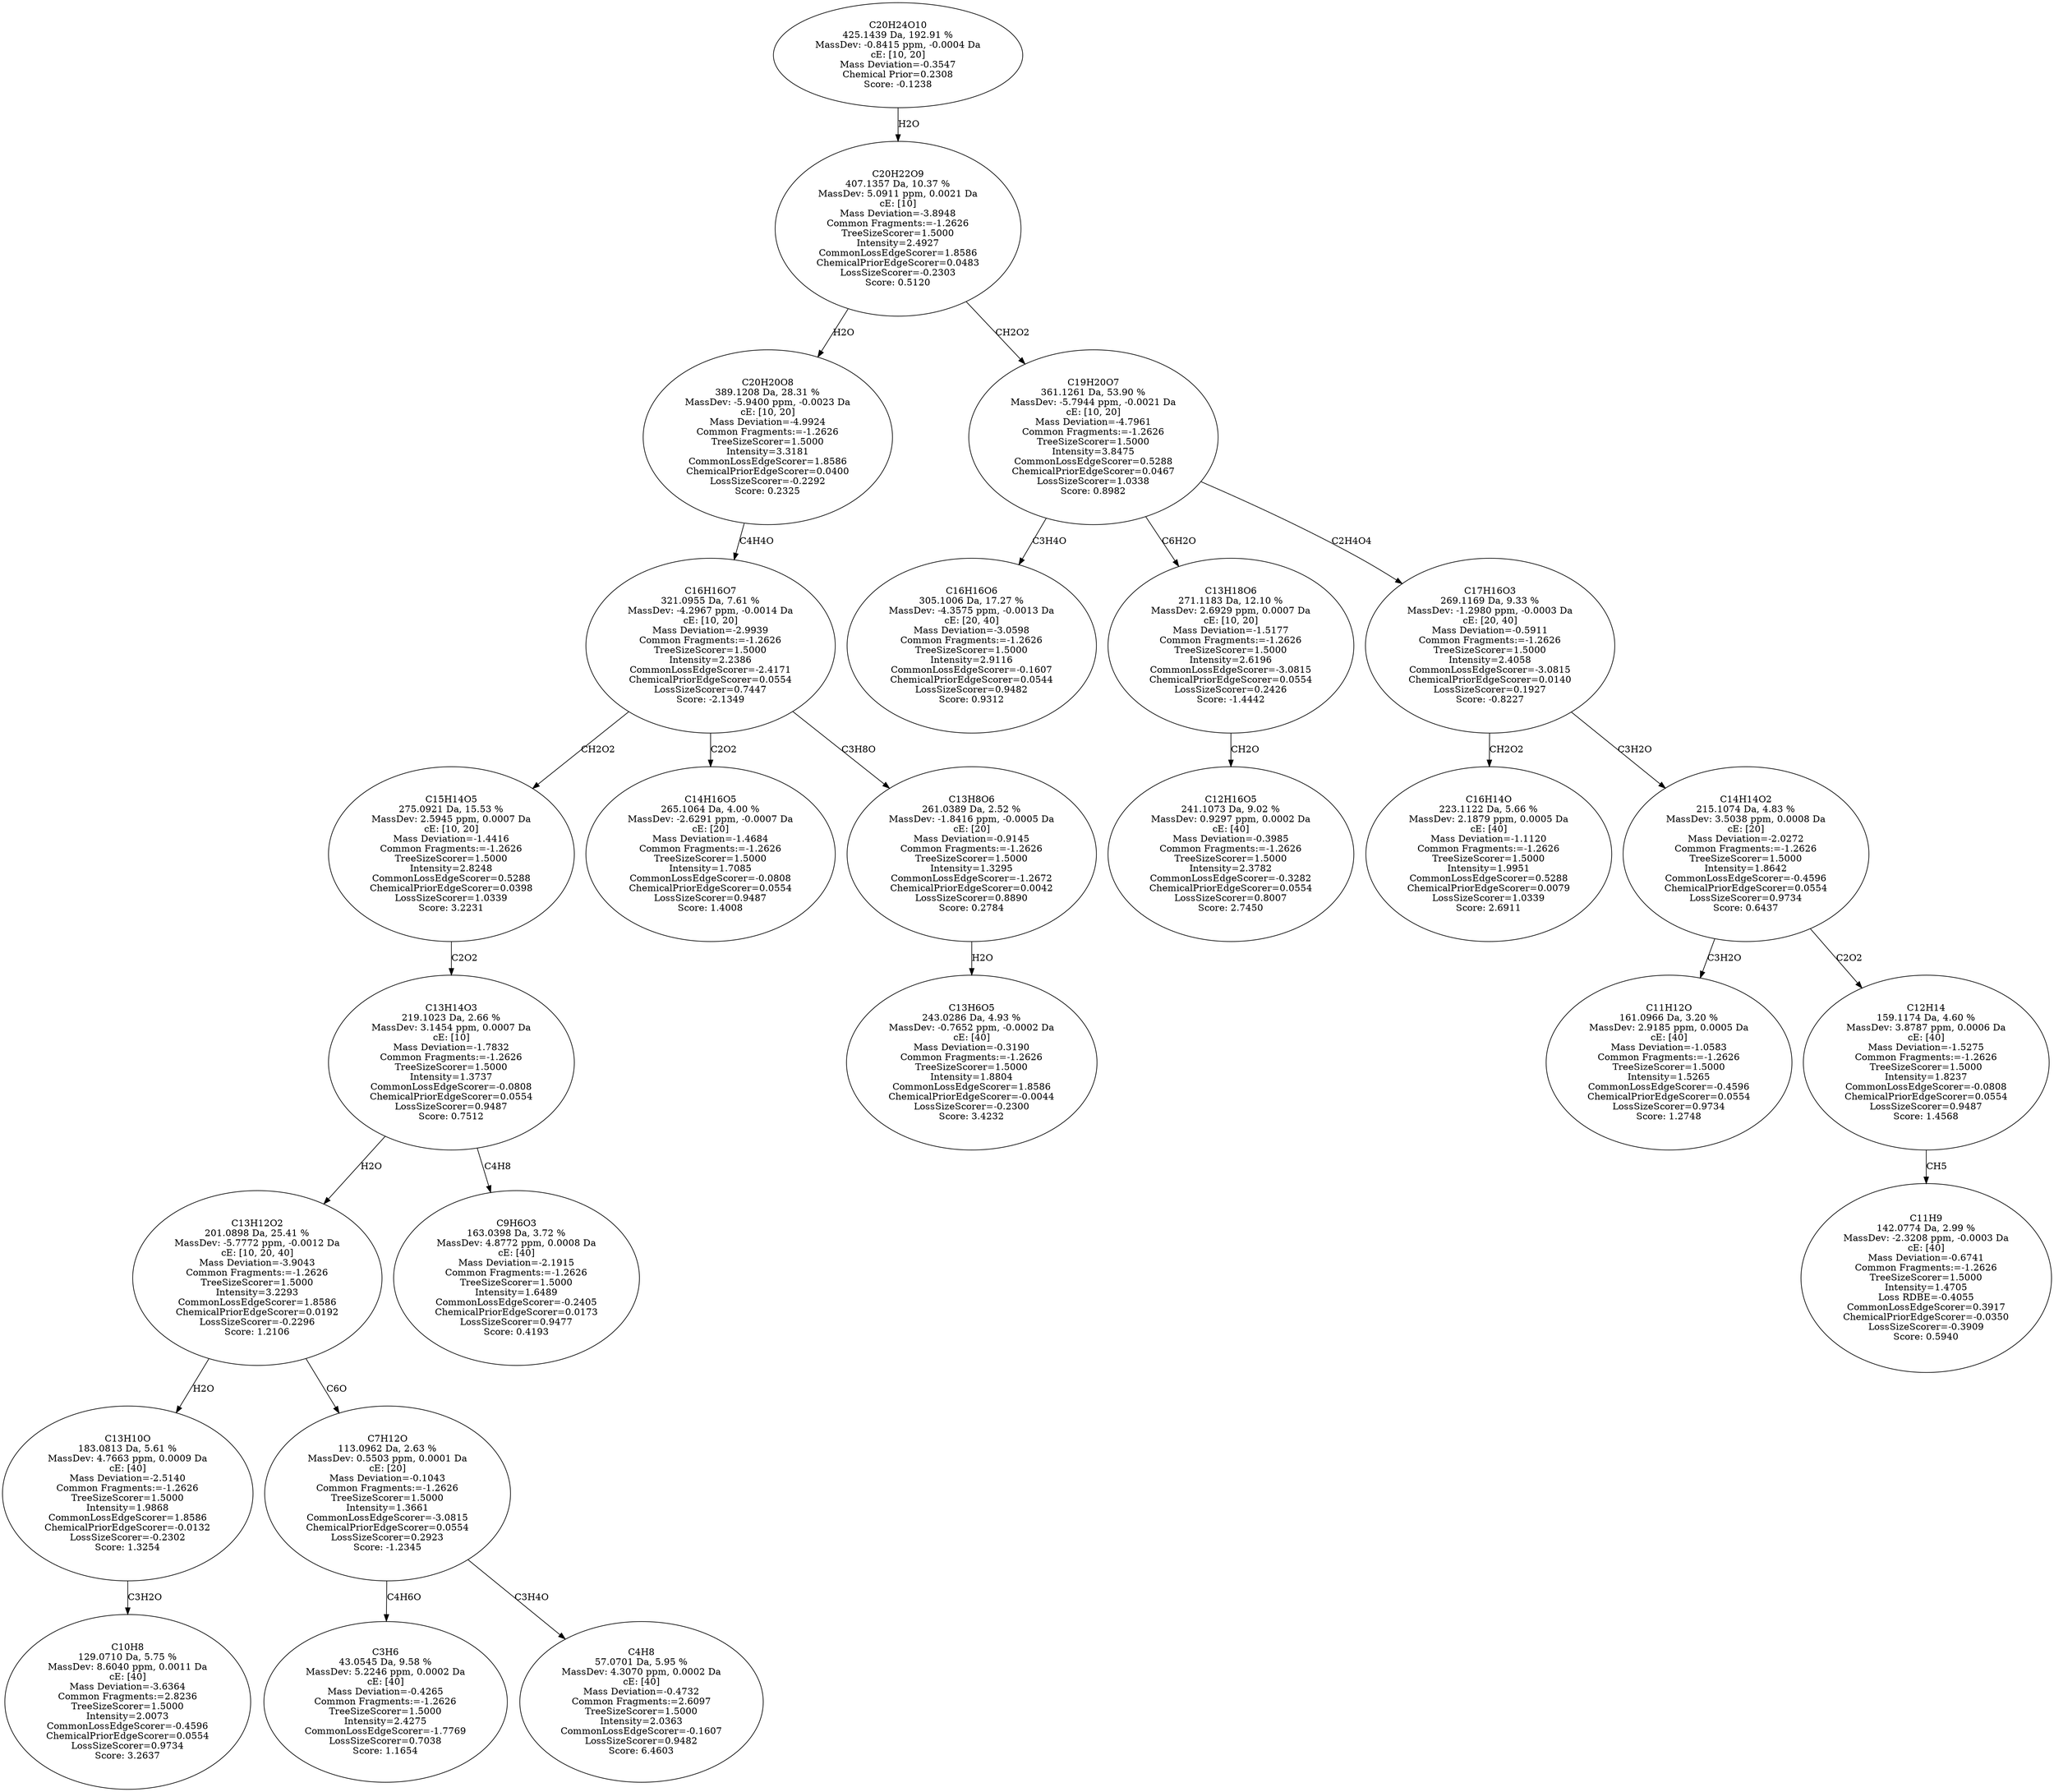 strict digraph {
v1 [label="C10H8\n129.0710 Da, 5.75 %\nMassDev: 8.6040 ppm, 0.0011 Da\ncE: [40]\nMass Deviation=-3.6364\nCommon Fragments:=2.8236\nTreeSizeScorer=1.5000\nIntensity=2.0073\nCommonLossEdgeScorer=-0.4596\nChemicalPriorEdgeScorer=0.0554\nLossSizeScorer=0.9734\nScore: 3.2637"];
v2 [label="C13H10O\n183.0813 Da, 5.61 %\nMassDev: 4.7663 ppm, 0.0009 Da\ncE: [40]\nMass Deviation=-2.5140\nCommon Fragments:=-1.2626\nTreeSizeScorer=1.5000\nIntensity=1.9868\nCommonLossEdgeScorer=1.8586\nChemicalPriorEdgeScorer=-0.0132\nLossSizeScorer=-0.2302\nScore: 1.3254"];
v3 [label="C3H6\n43.0545 Da, 9.58 %\nMassDev: 5.2246 ppm, 0.0002 Da\ncE: [40]\nMass Deviation=-0.4265\nCommon Fragments:=-1.2626\nTreeSizeScorer=1.5000\nIntensity=2.4275\nCommonLossEdgeScorer=-1.7769\nLossSizeScorer=0.7038\nScore: 1.1654"];
v4 [label="C4H8\n57.0701 Da, 5.95 %\nMassDev: 4.3070 ppm, 0.0002 Da\ncE: [40]\nMass Deviation=-0.4732\nCommon Fragments:=2.6097\nTreeSizeScorer=1.5000\nIntensity=2.0363\nCommonLossEdgeScorer=-0.1607\nLossSizeScorer=0.9482\nScore: 6.4603"];
v5 [label="C7H12O\n113.0962 Da, 2.63 %\nMassDev: 0.5503 ppm, 0.0001 Da\ncE: [20]\nMass Deviation=-0.1043\nCommon Fragments:=-1.2626\nTreeSizeScorer=1.5000\nIntensity=1.3661\nCommonLossEdgeScorer=-3.0815\nChemicalPriorEdgeScorer=0.0554\nLossSizeScorer=0.2923\nScore: -1.2345"];
v6 [label="C13H12O2\n201.0898 Da, 25.41 %\nMassDev: -5.7772 ppm, -0.0012 Da\ncE: [10, 20, 40]\nMass Deviation=-3.9043\nCommon Fragments:=-1.2626\nTreeSizeScorer=1.5000\nIntensity=3.2293\nCommonLossEdgeScorer=1.8586\nChemicalPriorEdgeScorer=0.0192\nLossSizeScorer=-0.2296\nScore: 1.2106"];
v7 [label="C9H6O3\n163.0398 Da, 3.72 %\nMassDev: 4.8772 ppm, 0.0008 Da\ncE: [40]\nMass Deviation=-2.1915\nCommon Fragments:=-1.2626\nTreeSizeScorer=1.5000\nIntensity=1.6489\nCommonLossEdgeScorer=-0.2405\nChemicalPriorEdgeScorer=0.0173\nLossSizeScorer=0.9477\nScore: 0.4193"];
v8 [label="C13H14O3\n219.1023 Da, 2.66 %\nMassDev: 3.1454 ppm, 0.0007 Da\ncE: [10]\nMass Deviation=-1.7832\nCommon Fragments:=-1.2626\nTreeSizeScorer=1.5000\nIntensity=1.3737\nCommonLossEdgeScorer=-0.0808\nChemicalPriorEdgeScorer=0.0554\nLossSizeScorer=0.9487\nScore: 0.7512"];
v9 [label="C15H14O5\n275.0921 Da, 15.53 %\nMassDev: 2.5945 ppm, 0.0007 Da\ncE: [10, 20]\nMass Deviation=-1.4416\nCommon Fragments:=-1.2626\nTreeSizeScorer=1.5000\nIntensity=2.8248\nCommonLossEdgeScorer=0.5288\nChemicalPriorEdgeScorer=0.0398\nLossSizeScorer=1.0339\nScore: 3.2231"];
v10 [label="C14H16O5\n265.1064 Da, 4.00 %\nMassDev: -2.6291 ppm, -0.0007 Da\ncE: [20]\nMass Deviation=-1.4684\nCommon Fragments:=-1.2626\nTreeSizeScorer=1.5000\nIntensity=1.7085\nCommonLossEdgeScorer=-0.0808\nChemicalPriorEdgeScorer=0.0554\nLossSizeScorer=0.9487\nScore: 1.4008"];
v11 [label="C13H6O5\n243.0286 Da, 4.93 %\nMassDev: -0.7652 ppm, -0.0002 Da\ncE: [40]\nMass Deviation=-0.3190\nCommon Fragments:=-1.2626\nTreeSizeScorer=1.5000\nIntensity=1.8804\nCommonLossEdgeScorer=1.8586\nChemicalPriorEdgeScorer=-0.0044\nLossSizeScorer=-0.2300\nScore: 3.4232"];
v12 [label="C13H8O6\n261.0389 Da, 2.52 %\nMassDev: -1.8416 ppm, -0.0005 Da\ncE: [20]\nMass Deviation=-0.9145\nCommon Fragments:=-1.2626\nTreeSizeScorer=1.5000\nIntensity=1.3295\nCommonLossEdgeScorer=-1.2672\nChemicalPriorEdgeScorer=0.0042\nLossSizeScorer=0.8890\nScore: 0.2784"];
v13 [label="C16H16O7\n321.0955 Da, 7.61 %\nMassDev: -4.2967 ppm, -0.0014 Da\ncE: [10, 20]\nMass Deviation=-2.9939\nCommon Fragments:=-1.2626\nTreeSizeScorer=1.5000\nIntensity=2.2386\nCommonLossEdgeScorer=-2.4171\nChemicalPriorEdgeScorer=0.0554\nLossSizeScorer=0.7447\nScore: -2.1349"];
v14 [label="C20H20O8\n389.1208 Da, 28.31 %\nMassDev: -5.9400 ppm, -0.0023 Da\ncE: [10, 20]\nMass Deviation=-4.9924\nCommon Fragments:=-1.2626\nTreeSizeScorer=1.5000\nIntensity=3.3181\nCommonLossEdgeScorer=1.8586\nChemicalPriorEdgeScorer=0.0400\nLossSizeScorer=-0.2292\nScore: 0.2325"];
v15 [label="C16H16O6\n305.1006 Da, 17.27 %\nMassDev: -4.3575 ppm, -0.0013 Da\ncE: [20, 40]\nMass Deviation=-3.0598\nCommon Fragments:=-1.2626\nTreeSizeScorer=1.5000\nIntensity=2.9116\nCommonLossEdgeScorer=-0.1607\nChemicalPriorEdgeScorer=0.0544\nLossSizeScorer=0.9482\nScore: 0.9312"];
v16 [label="C12H16O5\n241.1073 Da, 9.02 %\nMassDev: 0.9297 ppm, 0.0002 Da\ncE: [40]\nMass Deviation=-0.3985\nCommon Fragments:=-1.2626\nTreeSizeScorer=1.5000\nIntensity=2.3782\nCommonLossEdgeScorer=-0.3282\nChemicalPriorEdgeScorer=0.0554\nLossSizeScorer=0.8007\nScore: 2.7450"];
v17 [label="C13H18O6\n271.1183 Da, 12.10 %\nMassDev: 2.6929 ppm, 0.0007 Da\ncE: [10, 20]\nMass Deviation=-1.5177\nCommon Fragments:=-1.2626\nTreeSizeScorer=1.5000\nIntensity=2.6196\nCommonLossEdgeScorer=-3.0815\nChemicalPriorEdgeScorer=0.0554\nLossSizeScorer=0.2426\nScore: -1.4442"];
v18 [label="C16H14O\n223.1122 Da, 5.66 %\nMassDev: 2.1879 ppm, 0.0005 Da\ncE: [40]\nMass Deviation=-1.1120\nCommon Fragments:=-1.2626\nTreeSizeScorer=1.5000\nIntensity=1.9951\nCommonLossEdgeScorer=0.5288\nChemicalPriorEdgeScorer=0.0079\nLossSizeScorer=1.0339\nScore: 2.6911"];
v19 [label="C11H12O\n161.0966 Da, 3.20 %\nMassDev: 2.9185 ppm, 0.0005 Da\ncE: [40]\nMass Deviation=-1.0583\nCommon Fragments:=-1.2626\nTreeSizeScorer=1.5000\nIntensity=1.5265\nCommonLossEdgeScorer=-0.4596\nChemicalPriorEdgeScorer=0.0554\nLossSizeScorer=0.9734\nScore: 1.2748"];
v20 [label="C11H9\n142.0774 Da, 2.99 %\nMassDev: -2.3208 ppm, -0.0003 Da\ncE: [40]\nMass Deviation=-0.6741\nCommon Fragments:=-1.2626\nTreeSizeScorer=1.5000\nIntensity=1.4705\nLoss RDBE=-0.4055\nCommonLossEdgeScorer=0.3917\nChemicalPriorEdgeScorer=-0.0350\nLossSizeScorer=-0.3909\nScore: 0.5940"];
v21 [label="C12H14\n159.1174 Da, 4.60 %\nMassDev: 3.8787 ppm, 0.0006 Da\ncE: [40]\nMass Deviation=-1.5275\nCommon Fragments:=-1.2626\nTreeSizeScorer=1.5000\nIntensity=1.8237\nCommonLossEdgeScorer=-0.0808\nChemicalPriorEdgeScorer=0.0554\nLossSizeScorer=0.9487\nScore: 1.4568"];
v22 [label="C14H14O2\n215.1074 Da, 4.83 %\nMassDev: 3.5038 ppm, 0.0008 Da\ncE: [20]\nMass Deviation=-2.0272\nCommon Fragments:=-1.2626\nTreeSizeScorer=1.5000\nIntensity=1.8642\nCommonLossEdgeScorer=-0.4596\nChemicalPriorEdgeScorer=0.0554\nLossSizeScorer=0.9734\nScore: 0.6437"];
v23 [label="C17H16O3\n269.1169 Da, 9.33 %\nMassDev: -1.2980 ppm, -0.0003 Da\ncE: [20, 40]\nMass Deviation=-0.5911\nCommon Fragments:=-1.2626\nTreeSizeScorer=1.5000\nIntensity=2.4058\nCommonLossEdgeScorer=-3.0815\nChemicalPriorEdgeScorer=0.0140\nLossSizeScorer=0.1927\nScore: -0.8227"];
v24 [label="C19H20O7\n361.1261 Da, 53.90 %\nMassDev: -5.7944 ppm, -0.0021 Da\ncE: [10, 20]\nMass Deviation=-4.7961\nCommon Fragments:=-1.2626\nTreeSizeScorer=1.5000\nIntensity=3.8475\nCommonLossEdgeScorer=0.5288\nChemicalPriorEdgeScorer=0.0467\nLossSizeScorer=1.0338\nScore: 0.8982"];
v25 [label="C20H22O9\n407.1357 Da, 10.37 %\nMassDev: 5.0911 ppm, 0.0021 Da\ncE: [10]\nMass Deviation=-3.8948\nCommon Fragments:=-1.2626\nTreeSizeScorer=1.5000\nIntensity=2.4927\nCommonLossEdgeScorer=1.8586\nChemicalPriorEdgeScorer=0.0483\nLossSizeScorer=-0.2303\nScore: 0.5120"];
v26 [label="C20H24O10\n425.1439 Da, 192.91 %\nMassDev: -0.8415 ppm, -0.0004 Da\ncE: [10, 20]\nMass Deviation=-0.3547\nChemical Prior=0.2308\nScore: -0.1238"];
v2 -> v1 [label="C3H2O"];
v6 -> v2 [label="H2O"];
v5 -> v3 [label="C4H6O"];
v5 -> v4 [label="C3H4O"];
v6 -> v5 [label="C6O"];
v8 -> v6 [label="H2O"];
v8 -> v7 [label="C4H8"];
v9 -> v8 [label="C2O2"];
v13 -> v9 [label="CH2O2"];
v13 -> v10 [label="C2O2"];
v12 -> v11 [label="H2O"];
v13 -> v12 [label="C3H8O"];
v14 -> v13 [label="C4H4O"];
v25 -> v14 [label="H2O"];
v24 -> v15 [label="C3H4O"];
v17 -> v16 [label="CH2O"];
v24 -> v17 [label="C6H2O"];
v23 -> v18 [label="CH2O2"];
v22 -> v19 [label="C3H2O"];
v21 -> v20 [label="CH5"];
v22 -> v21 [label="C2O2"];
v23 -> v22 [label="C3H2O"];
v24 -> v23 [label="C2H4O4"];
v25 -> v24 [label="CH2O2"];
v26 -> v25 [label="H2O"];
}